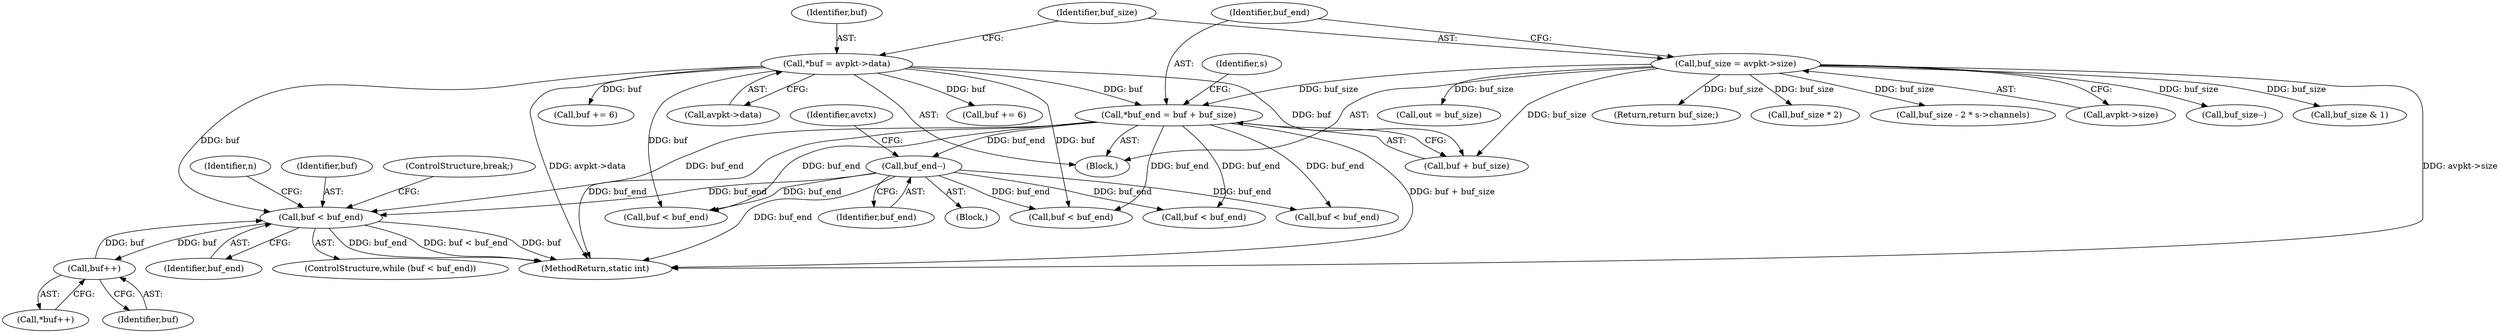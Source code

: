 digraph "0_libav_ce7aee9b733134649a6ce2fa743e51733f33e67e@pointer" {
"1000436" [label="(Call,buf < buf_end)"];
"1000444" [label="(Call,buf++)"];
"1000436" [label="(Call,buf < buf_end)"];
"1000116" [label="(Call,*buf = avpkt->data)"];
"1000167" [label="(Call,buf_end--)"];
"1000128" [label="(Call,*buf_end = buf + buf_size)"];
"1000122" [label="(Call,buf_size = avpkt->size)"];
"1000116" [label="(Call,*buf = avpkt->data)"];
"1000130" [label="(Call,buf + buf_size)"];
"1000265" [label="(Call,buf += 6)"];
"1000437" [label="(Identifier,buf)"];
"1000443" [label="(Call,*buf++)"];
"1000117" [label="(Identifier,buf)"];
"1000690" [label="(MethodReturn,static int)"];
"1000513" [label="(ControlStructure,break;)"];
"1000340" [label="(Call,buf += 6)"];
"1000114" [label="(Block,)"];
"1000435" [label="(ControlStructure,while (buf < buf_end))"];
"1000197" [label="(Call,buf_size * 2)"];
"1000167" [label="(Call,buf_end--)"];
"1000533" [label="(Call,buf < buf_end)"];
"1000375" [label="(Call,buf < buf_end)"];
"1000180" [label="(Call,buf_size - 2 * s->channels)"];
"1000124" [label="(Call,avpkt->size)"];
"1000118" [label="(Call,avpkt->data)"];
"1000135" [label="(Identifier,s)"];
"1000123" [label="(Identifier,buf_size)"];
"1000129" [label="(Identifier,buf_end)"];
"1000168" [label="(Identifier,buf_end)"];
"1000128" [label="(Call,*buf_end = buf + buf_size)"];
"1000165" [label="(Call,buf_size--)"];
"1000172" [label="(Identifier,avctx)"];
"1000161" [label="(Call,buf_size & 1)"];
"1000442" [label="(Identifier,n)"];
"1000445" [label="(Identifier,buf)"];
"1000201" [label="(Call,out = buf_size)"];
"1000444" [label="(Call,buf++)"];
"1000122" [label="(Call,buf_size = avpkt->size)"];
"1000164" [label="(Block,)"];
"1000436" [label="(Call,buf < buf_end)"];
"1000688" [label="(Return,return buf_size;)"];
"1000438" [label="(Identifier,buf_end)"];
"1000305" [label="(Call,buf < buf_end)"];
"1000614" [label="(Call,buf < buf_end)"];
"1000436" -> "1000435"  [label="AST: "];
"1000436" -> "1000438"  [label="CFG: "];
"1000437" -> "1000436"  [label="AST: "];
"1000438" -> "1000436"  [label="AST: "];
"1000442" -> "1000436"  [label="CFG: "];
"1000513" -> "1000436"  [label="CFG: "];
"1000436" -> "1000690"  [label="DDG: buf < buf_end"];
"1000436" -> "1000690"  [label="DDG: buf"];
"1000436" -> "1000690"  [label="DDG: buf_end"];
"1000444" -> "1000436"  [label="DDG: buf"];
"1000116" -> "1000436"  [label="DDG: buf"];
"1000167" -> "1000436"  [label="DDG: buf_end"];
"1000128" -> "1000436"  [label="DDG: buf_end"];
"1000436" -> "1000444"  [label="DDG: buf"];
"1000444" -> "1000443"  [label="AST: "];
"1000444" -> "1000445"  [label="CFG: "];
"1000445" -> "1000444"  [label="AST: "];
"1000443" -> "1000444"  [label="CFG: "];
"1000116" -> "1000114"  [label="AST: "];
"1000116" -> "1000118"  [label="CFG: "];
"1000117" -> "1000116"  [label="AST: "];
"1000118" -> "1000116"  [label="AST: "];
"1000123" -> "1000116"  [label="CFG: "];
"1000116" -> "1000690"  [label="DDG: avpkt->data"];
"1000116" -> "1000128"  [label="DDG: buf"];
"1000116" -> "1000130"  [label="DDG: buf"];
"1000116" -> "1000265"  [label="DDG: buf"];
"1000116" -> "1000340"  [label="DDG: buf"];
"1000116" -> "1000533"  [label="DDG: buf"];
"1000116" -> "1000614"  [label="DDG: buf"];
"1000167" -> "1000164"  [label="AST: "];
"1000167" -> "1000168"  [label="CFG: "];
"1000168" -> "1000167"  [label="AST: "];
"1000172" -> "1000167"  [label="CFG: "];
"1000167" -> "1000690"  [label="DDG: buf_end"];
"1000128" -> "1000167"  [label="DDG: buf_end"];
"1000167" -> "1000305"  [label="DDG: buf_end"];
"1000167" -> "1000375"  [label="DDG: buf_end"];
"1000167" -> "1000533"  [label="DDG: buf_end"];
"1000167" -> "1000614"  [label="DDG: buf_end"];
"1000128" -> "1000114"  [label="AST: "];
"1000128" -> "1000130"  [label="CFG: "];
"1000129" -> "1000128"  [label="AST: "];
"1000130" -> "1000128"  [label="AST: "];
"1000135" -> "1000128"  [label="CFG: "];
"1000128" -> "1000690"  [label="DDG: buf + buf_size"];
"1000128" -> "1000690"  [label="DDG: buf_end"];
"1000122" -> "1000128"  [label="DDG: buf_size"];
"1000128" -> "1000305"  [label="DDG: buf_end"];
"1000128" -> "1000375"  [label="DDG: buf_end"];
"1000128" -> "1000533"  [label="DDG: buf_end"];
"1000128" -> "1000614"  [label="DDG: buf_end"];
"1000122" -> "1000114"  [label="AST: "];
"1000122" -> "1000124"  [label="CFG: "];
"1000123" -> "1000122"  [label="AST: "];
"1000124" -> "1000122"  [label="AST: "];
"1000129" -> "1000122"  [label="CFG: "];
"1000122" -> "1000690"  [label="DDG: avpkt->size"];
"1000122" -> "1000130"  [label="DDG: buf_size"];
"1000122" -> "1000161"  [label="DDG: buf_size"];
"1000122" -> "1000165"  [label="DDG: buf_size"];
"1000122" -> "1000180"  [label="DDG: buf_size"];
"1000122" -> "1000197"  [label="DDG: buf_size"];
"1000122" -> "1000201"  [label="DDG: buf_size"];
"1000122" -> "1000688"  [label="DDG: buf_size"];
}
